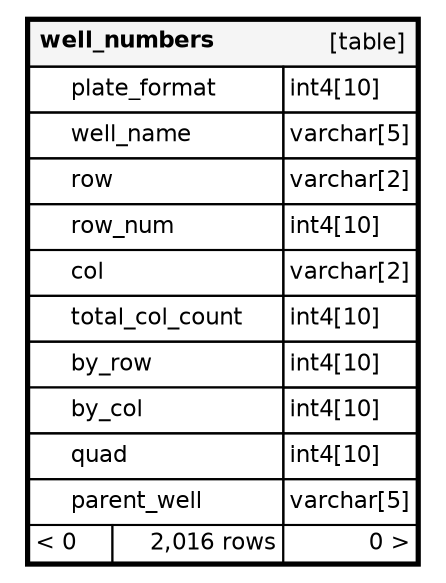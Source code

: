 // dot 2.38 on Linux 4.9.0-8-amd64
// SchemaSpy rev Unknown
digraph "well_numbers" {
  graph [
    rankdir="RL"
    bgcolor="#ffffff"
    nodesep="0.18"
    ranksep="0.46"
    fontname="Helvetica"
    fontsize="11"
    ration="compress"
  ];
  node [
    fontname="Helvetica"
    fontsize="11"
    shape="plaintext"
  ];
  edge [
    arrowsize="0.8"
  ];
  "well_numbers" [
   label=<
    <TABLE BORDER="2" CELLBORDER="1" CELLSPACING="0" BGCOLOR="#ffffff">
      <TR><TD COLSPAN="4"  BGCOLOR="#f5f5f5"><TABLE BORDER="0" CELLSPACING="0"><TR><TD ALIGN="LEFT"><B>well_numbers</B></TD><TD ALIGN="RIGHT">[table]</TD></TR></TABLE></TD></TR>
      <TR><TD PORT="plate_format" COLSPAN="2" ALIGN="LEFT"><TABLE BORDER="0" CELLSPACING="0" ALIGN="LEFT"><TR ALIGN="LEFT"><TD ALIGN="LEFT" FIXEDSIZE="TRUE" WIDTH="15" HEIGHT="16"></TD><TD ALIGN="LEFT" FIXEDSIZE="TRUE" WIDTH="101" HEIGHT="16">plate_format</TD></TR></TABLE></TD><TD PORT="plate_format.type" ALIGN="LEFT">int4[10]</TD></TR>
      <TR><TD PORT="well_name" COLSPAN="2" ALIGN="LEFT"><TABLE BORDER="0" CELLSPACING="0" ALIGN="LEFT"><TR ALIGN="LEFT"><TD ALIGN="LEFT" FIXEDSIZE="TRUE" WIDTH="15" HEIGHT="16"></TD><TD ALIGN="LEFT" FIXEDSIZE="TRUE" WIDTH="101" HEIGHT="16">well_name</TD></TR></TABLE></TD><TD PORT="well_name.type" ALIGN="LEFT">varchar[5]</TD></TR>
      <TR><TD PORT="row" COLSPAN="2" ALIGN="LEFT"><TABLE BORDER="0" CELLSPACING="0" ALIGN="LEFT"><TR ALIGN="LEFT"><TD ALIGN="LEFT" FIXEDSIZE="TRUE" WIDTH="15" HEIGHT="16"></TD><TD ALIGN="LEFT" FIXEDSIZE="TRUE" WIDTH="101" HEIGHT="16">row</TD></TR></TABLE></TD><TD PORT="row.type" ALIGN="LEFT">varchar[2]</TD></TR>
      <TR><TD PORT="row_num" COLSPAN="2" ALIGN="LEFT"><TABLE BORDER="0" CELLSPACING="0" ALIGN="LEFT"><TR ALIGN="LEFT"><TD ALIGN="LEFT" FIXEDSIZE="TRUE" WIDTH="15" HEIGHT="16"></TD><TD ALIGN="LEFT" FIXEDSIZE="TRUE" WIDTH="101" HEIGHT="16">row_num</TD></TR></TABLE></TD><TD PORT="row_num.type" ALIGN="LEFT">int4[10]</TD></TR>
      <TR><TD PORT="col" COLSPAN="2" ALIGN="LEFT"><TABLE BORDER="0" CELLSPACING="0" ALIGN="LEFT"><TR ALIGN="LEFT"><TD ALIGN="LEFT" FIXEDSIZE="TRUE" WIDTH="15" HEIGHT="16"></TD><TD ALIGN="LEFT" FIXEDSIZE="TRUE" WIDTH="101" HEIGHT="16">col</TD></TR></TABLE></TD><TD PORT="col.type" ALIGN="LEFT">varchar[2]</TD></TR>
      <TR><TD PORT="total_col_count" COLSPAN="2" ALIGN="LEFT"><TABLE BORDER="0" CELLSPACING="0" ALIGN="LEFT"><TR ALIGN="LEFT"><TD ALIGN="LEFT" FIXEDSIZE="TRUE" WIDTH="15" HEIGHT="16"></TD><TD ALIGN="LEFT" FIXEDSIZE="TRUE" WIDTH="101" HEIGHT="16">total_col_count</TD></TR></TABLE></TD><TD PORT="total_col_count.type" ALIGN="LEFT">int4[10]</TD></TR>
      <TR><TD PORT="by_row" COLSPAN="2" ALIGN="LEFT"><TABLE BORDER="0" CELLSPACING="0" ALIGN="LEFT"><TR ALIGN="LEFT"><TD ALIGN="LEFT" FIXEDSIZE="TRUE" WIDTH="15" HEIGHT="16"></TD><TD ALIGN="LEFT" FIXEDSIZE="TRUE" WIDTH="101" HEIGHT="16">by_row</TD></TR></TABLE></TD><TD PORT="by_row.type" ALIGN="LEFT">int4[10]</TD></TR>
      <TR><TD PORT="by_col" COLSPAN="2" BGCOLOR="#ffffff" ALIGN="LEFT"><TABLE BORDER="0" CELLSPACING="0" ALIGN="LEFT"><TR ALIGN="LEFT"><TD ALIGN="LEFT" FIXEDSIZE="TRUE" WIDTH="15" HEIGHT="16"></TD><TD ALIGN="LEFT" FIXEDSIZE="TRUE" WIDTH="101" HEIGHT="16">by_col</TD></TR></TABLE></TD><TD PORT="by_col.type" ALIGN="LEFT">int4[10]</TD></TR>
      <TR><TD PORT="quad" COLSPAN="2" ALIGN="LEFT"><TABLE BORDER="0" CELLSPACING="0" ALIGN="LEFT"><TR ALIGN="LEFT"><TD ALIGN="LEFT" FIXEDSIZE="TRUE" WIDTH="15" HEIGHT="16"></TD><TD ALIGN="LEFT" FIXEDSIZE="TRUE" WIDTH="101" HEIGHT="16">quad</TD></TR></TABLE></TD><TD PORT="quad.type" ALIGN="LEFT">int4[10]</TD></TR>
      <TR><TD PORT="parent_well" COLSPAN="2" ALIGN="LEFT"><TABLE BORDER="0" CELLSPACING="0" ALIGN="LEFT"><TR ALIGN="LEFT"><TD ALIGN="LEFT" FIXEDSIZE="TRUE" WIDTH="15" HEIGHT="16"></TD><TD ALIGN="LEFT" FIXEDSIZE="TRUE" WIDTH="101" HEIGHT="16">parent_well</TD></TR></TABLE></TD><TD PORT="parent_well.type" ALIGN="LEFT">varchar[5]</TD></TR>
      <TR><TD ALIGN="LEFT" BGCOLOR="#ffffff">&lt; 0</TD><TD ALIGN="RIGHT" BGCOLOR="#ffffff">2,016 rows</TD><TD ALIGN="RIGHT" BGCOLOR="#ffffff">0 &gt;</TD></TR>
    </TABLE>>
    URL="tables/well_numbers.html"
    tooltip="well_numbers"
  ];
}
